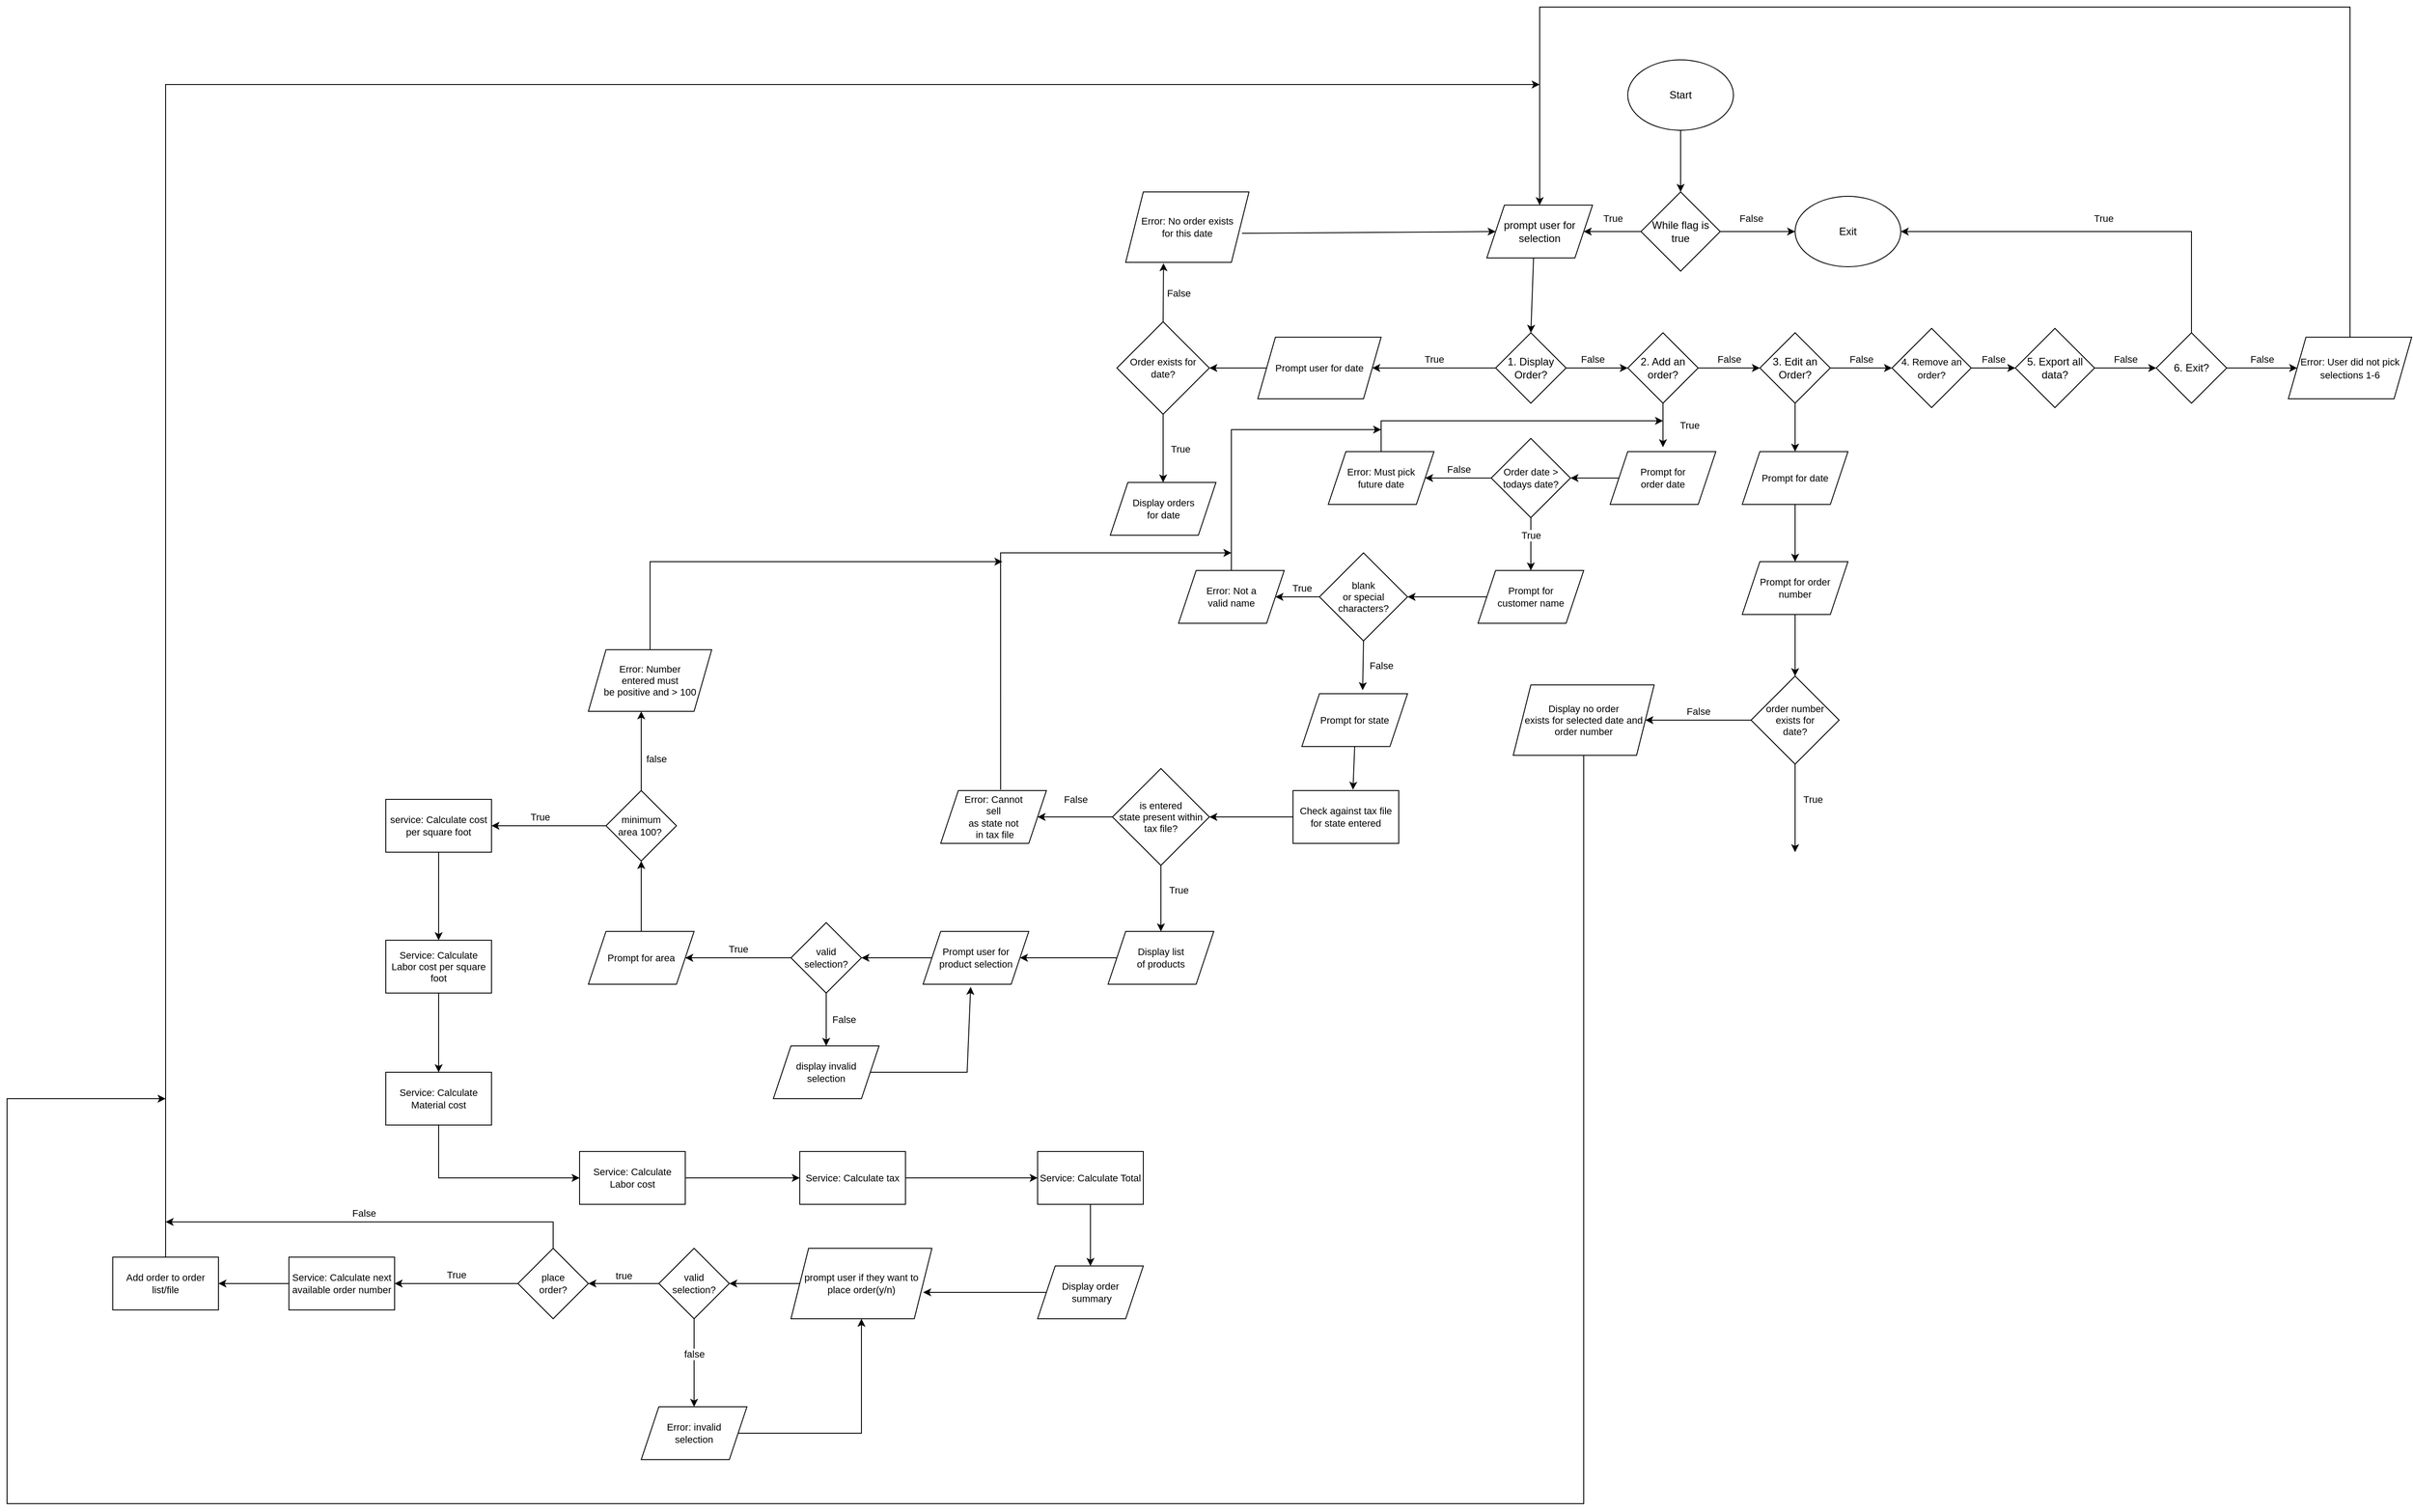 <mxfile version="15.8.2" type="github">
  <diagram name="Page-1" id="edf60f1a-56cd-e834-aa8a-f176f3a09ee4">
    <mxGraphModel dx="4262" dy="1135" grid="1" gridSize="10" guides="1" tooltips="1" connect="1" arrows="1" fold="1" page="1" pageScale="1" pageWidth="1100" pageHeight="850" background="none" math="0" shadow="0">
      <root>
        <mxCell id="0" />
        <mxCell id="1" parent="0" />
        <mxCell id="WLESVQoLexFltELfVNAb-1" value="Start" style="ellipse;whiteSpace=wrap;html=1;" vertex="1" parent="1">
          <mxGeometry x="200" y="200" width="120" height="80" as="geometry" />
        </mxCell>
        <mxCell id="WLESVQoLexFltELfVNAb-2" value="" style="endArrow=classic;html=1;rounded=0;exitX=0.5;exitY=1;exitDx=0;exitDy=0;" edge="1" parent="1" source="WLESVQoLexFltELfVNAb-1" target="WLESVQoLexFltELfVNAb-3">
          <mxGeometry width="50" height="50" relative="1" as="geometry">
            <mxPoint x="310" y="440" as="sourcePoint" />
            <mxPoint x="260" y="370" as="targetPoint" />
          </mxGeometry>
        </mxCell>
        <mxCell id="WLESVQoLexFltELfVNAb-3" value="While flag is true" style="rhombus;whiteSpace=wrap;html=1;" vertex="1" parent="1">
          <mxGeometry x="215" y="350" width="90" height="90" as="geometry" />
        </mxCell>
        <mxCell id="WLESVQoLexFltELfVNAb-4" value="prompt user for selection" style="shape=parallelogram;perimeter=parallelogramPerimeter;whiteSpace=wrap;html=1;fixedSize=1;" vertex="1" parent="1">
          <mxGeometry x="40" y="365" width="120" height="60" as="geometry" />
        </mxCell>
        <mxCell id="WLESVQoLexFltELfVNAb-6" value="Exit" style="ellipse;whiteSpace=wrap;html=1;" vertex="1" parent="1">
          <mxGeometry x="390" y="355" width="120" height="80" as="geometry" />
        </mxCell>
        <mxCell id="WLESVQoLexFltELfVNAb-8" value="" style="endArrow=classic;html=1;rounded=0;exitX=0;exitY=0.5;exitDx=0;exitDy=0;entryX=1;entryY=0.5;entryDx=0;entryDy=0;" edge="1" parent="1" source="WLESVQoLexFltELfVNAb-3" target="WLESVQoLexFltELfVNAb-4">
          <mxGeometry relative="1" as="geometry">
            <mxPoint x="130" y="500" as="sourcePoint" />
            <mxPoint x="160" y="460" as="targetPoint" />
          </mxGeometry>
        </mxCell>
        <mxCell id="WLESVQoLexFltELfVNAb-9" value="True" style="edgeLabel;resizable=0;html=1;align=center;verticalAlign=middle;" connectable="0" vertex="1" parent="WLESVQoLexFltELfVNAb-8">
          <mxGeometry relative="1" as="geometry">
            <mxPoint y="-15" as="offset" />
          </mxGeometry>
        </mxCell>
        <mxCell id="WLESVQoLexFltELfVNAb-11" value="" style="endArrow=classic;html=1;rounded=0;entryX=0;entryY=0.5;entryDx=0;entryDy=0;exitX=1;exitY=0.5;exitDx=0;exitDy=0;" edge="1" parent="1" source="WLESVQoLexFltELfVNAb-3" target="WLESVQoLexFltELfVNAb-6">
          <mxGeometry relative="1" as="geometry">
            <mxPoint x="290" y="400" as="sourcePoint" />
            <mxPoint x="390" y="400" as="targetPoint" />
            <Array as="points">
              <mxPoint x="360" y="395" />
            </Array>
          </mxGeometry>
        </mxCell>
        <mxCell id="WLESVQoLexFltELfVNAb-12" value="False" style="edgeLabel;resizable=0;html=1;align=center;verticalAlign=middle;" connectable="0" vertex="1" parent="WLESVQoLexFltELfVNAb-11">
          <mxGeometry relative="1" as="geometry">
            <mxPoint x="-8" y="-15" as="offset" />
          </mxGeometry>
        </mxCell>
        <mxCell id="WLESVQoLexFltELfVNAb-14" value="" style="endArrow=classic;html=1;rounded=0;exitX=0.442;exitY=1;exitDx=0;exitDy=0;exitPerimeter=0;entryX=0.5;entryY=0;entryDx=0;entryDy=0;" edge="1" parent="1" source="WLESVQoLexFltELfVNAb-4" target="WLESVQoLexFltELfVNAb-15">
          <mxGeometry width="50" height="50" relative="1" as="geometry">
            <mxPoint x="60" y="520" as="sourcePoint" />
            <mxPoint x="93" y="500" as="targetPoint" />
          </mxGeometry>
        </mxCell>
        <mxCell id="WLESVQoLexFltELfVNAb-15" value="1. Display Order?" style="rhombus;whiteSpace=wrap;html=1;" vertex="1" parent="1">
          <mxGeometry x="50" y="510" width="80" height="80" as="geometry" />
        </mxCell>
        <mxCell id="WLESVQoLexFltELfVNAb-16" value="2. Add an order?" style="rhombus;whiteSpace=wrap;html=1;" vertex="1" parent="1">
          <mxGeometry x="200" y="510" width="80" height="80" as="geometry" />
        </mxCell>
        <mxCell id="WLESVQoLexFltELfVNAb-17" value="3. Edit an Order?" style="rhombus;whiteSpace=wrap;html=1;" vertex="1" parent="1">
          <mxGeometry x="350" y="510" width="80" height="80" as="geometry" />
        </mxCell>
        <mxCell id="WLESVQoLexFltELfVNAb-18" value="&lt;font style=&quot;font-size: 11px&quot;&gt;4. Remove an order?&lt;/font&gt;" style="rhombus;whiteSpace=wrap;html=1;" vertex="1" parent="1">
          <mxGeometry x="500" y="505" width="90" height="90" as="geometry" />
        </mxCell>
        <mxCell id="WLESVQoLexFltELfVNAb-19" value="5. Export all data?" style="rhombus;whiteSpace=wrap;html=1;" vertex="1" parent="1">
          <mxGeometry x="640" y="505" width="90" height="90" as="geometry" />
        </mxCell>
        <mxCell id="WLESVQoLexFltELfVNAb-22" value="" style="endArrow=classic;html=1;rounded=0;exitX=1;exitY=0.5;exitDx=0;exitDy=0;entryX=0;entryY=0.5;entryDx=0;entryDy=0;" edge="1" parent="1" source="WLESVQoLexFltELfVNAb-15" target="WLESVQoLexFltELfVNAb-16">
          <mxGeometry relative="1" as="geometry">
            <mxPoint x="120" y="590" as="sourcePoint" />
            <mxPoint x="220" y="590" as="targetPoint" />
          </mxGeometry>
        </mxCell>
        <mxCell id="WLESVQoLexFltELfVNAb-23" value="False" style="edgeLabel;resizable=0;html=1;align=center;verticalAlign=middle;" connectable="0" vertex="1" parent="WLESVQoLexFltELfVNAb-22">
          <mxGeometry relative="1" as="geometry">
            <mxPoint x="-5" y="-10" as="offset" />
          </mxGeometry>
        </mxCell>
        <mxCell id="WLESVQoLexFltELfVNAb-24" value="" style="endArrow=classic;html=1;rounded=0;exitX=1;exitY=0.5;exitDx=0;exitDy=0;entryX=0;entryY=0.5;entryDx=0;entryDy=0;" edge="1" parent="1" source="WLESVQoLexFltELfVNAb-16" target="WLESVQoLexFltELfVNAb-17">
          <mxGeometry relative="1" as="geometry">
            <mxPoint x="280" y="610" as="sourcePoint" />
            <mxPoint x="380" y="610" as="targetPoint" />
            <Array as="points">
              <mxPoint x="320" y="550" />
            </Array>
          </mxGeometry>
        </mxCell>
        <mxCell id="WLESVQoLexFltELfVNAb-25" value="False" style="edgeLabel;resizable=0;html=1;align=center;verticalAlign=middle;" connectable="0" vertex="1" parent="WLESVQoLexFltELfVNAb-24">
          <mxGeometry relative="1" as="geometry">
            <mxPoint y="-10" as="offset" />
          </mxGeometry>
        </mxCell>
        <mxCell id="WLESVQoLexFltELfVNAb-28" value="" style="endArrow=classic;html=1;rounded=0;exitX=1;exitY=0.5;exitDx=0;exitDy=0;entryX=0;entryY=0.5;entryDx=0;entryDy=0;" edge="1" parent="1" source="WLESVQoLexFltELfVNAb-17" target="WLESVQoLexFltELfVNAb-18">
          <mxGeometry relative="1" as="geometry">
            <mxPoint x="440" y="580" as="sourcePoint" />
            <mxPoint x="540" y="580" as="targetPoint" />
          </mxGeometry>
        </mxCell>
        <mxCell id="WLESVQoLexFltELfVNAb-29" value="False" style="edgeLabel;resizable=0;html=1;align=center;verticalAlign=middle;" connectable="0" vertex="1" parent="WLESVQoLexFltELfVNAb-28">
          <mxGeometry relative="1" as="geometry">
            <mxPoint y="-10" as="offset" />
          </mxGeometry>
        </mxCell>
        <mxCell id="WLESVQoLexFltELfVNAb-30" value="" style="endArrow=classic;html=1;rounded=0;exitX=1;exitY=0.5;exitDx=0;exitDy=0;entryX=0;entryY=0.5;entryDx=0;entryDy=0;" edge="1" parent="1" source="WLESVQoLexFltELfVNAb-18" target="WLESVQoLexFltELfVNAb-19">
          <mxGeometry relative="1" as="geometry">
            <mxPoint x="590" y="549.5" as="sourcePoint" />
            <mxPoint x="660" y="549.5" as="targetPoint" />
          </mxGeometry>
        </mxCell>
        <mxCell id="WLESVQoLexFltELfVNAb-31" value="False" style="edgeLabel;resizable=0;html=1;align=center;verticalAlign=middle;" connectable="0" vertex="1" parent="WLESVQoLexFltELfVNAb-30">
          <mxGeometry relative="1" as="geometry">
            <mxPoint y="-10" as="offset" />
          </mxGeometry>
        </mxCell>
        <mxCell id="WLESVQoLexFltELfVNAb-32" value="6. Exit?" style="rhombus;whiteSpace=wrap;html=1;" vertex="1" parent="1">
          <mxGeometry x="800" y="510" width="80" height="80" as="geometry" />
        </mxCell>
        <mxCell id="WLESVQoLexFltELfVNAb-33" value="" style="endArrow=classic;html=1;rounded=0;exitX=1;exitY=0.5;exitDx=0;exitDy=0;entryX=0;entryY=0.5;entryDx=0;entryDy=0;" edge="1" parent="1" source="WLESVQoLexFltELfVNAb-19" target="WLESVQoLexFltELfVNAb-32">
          <mxGeometry relative="1" as="geometry">
            <mxPoint x="740" y="610" as="sourcePoint" />
            <mxPoint x="840" y="610" as="targetPoint" />
          </mxGeometry>
        </mxCell>
        <mxCell id="WLESVQoLexFltELfVNAb-34" value="False" style="edgeLabel;resizable=0;html=1;align=center;verticalAlign=middle;" connectable="0" vertex="1" parent="WLESVQoLexFltELfVNAb-33">
          <mxGeometry relative="1" as="geometry">
            <mxPoint y="-10" as="offset" />
          </mxGeometry>
        </mxCell>
        <mxCell id="WLESVQoLexFltELfVNAb-38" value="" style="endArrow=classic;html=1;rounded=0;exitX=1;exitY=0.5;exitDx=0;exitDy=0;entryX=0;entryY=0.5;entryDx=0;entryDy=0;" edge="1" parent="1" source="WLESVQoLexFltELfVNAb-32" target="WLESVQoLexFltELfVNAb-41">
          <mxGeometry relative="1" as="geometry">
            <mxPoint x="890" y="550" as="sourcePoint" />
            <mxPoint x="990" y="550" as="targetPoint" />
          </mxGeometry>
        </mxCell>
        <mxCell id="WLESVQoLexFltELfVNAb-39" value="False" style="edgeLabel;resizable=0;html=1;align=center;verticalAlign=middle;" connectable="0" vertex="1" parent="WLESVQoLexFltELfVNAb-38">
          <mxGeometry relative="1" as="geometry">
            <mxPoint y="-10" as="offset" />
          </mxGeometry>
        </mxCell>
        <mxCell id="WLESVQoLexFltELfVNAb-40" value="" style="endArrow=classic;html=1;rounded=0;exitX=0.5;exitY=0;exitDx=0;exitDy=0;entryX=1;entryY=0.5;entryDx=0;entryDy=0;" edge="1" parent="1" source="WLESVQoLexFltELfVNAb-32" target="WLESVQoLexFltELfVNAb-6">
          <mxGeometry width="50" height="50" relative="1" as="geometry">
            <mxPoint x="840" y="475" as="sourcePoint" />
            <mxPoint x="840" y="390" as="targetPoint" />
            <Array as="points">
              <mxPoint x="840" y="395" />
            </Array>
          </mxGeometry>
        </mxCell>
        <mxCell id="WLESVQoLexFltELfVNAb-48" value="True" style="edgeLabel;html=1;align=center;verticalAlign=middle;resizable=0;points=[];fontSize=11;" vertex="1" connectable="0" parent="WLESVQoLexFltELfVNAb-40">
          <mxGeometry x="-0.24" y="3" relative="1" as="geometry">
            <mxPoint x="-46" y="-18" as="offset" />
          </mxGeometry>
        </mxCell>
        <mxCell id="WLESVQoLexFltELfVNAb-41" value="&lt;font style=&quot;font-size: 11px&quot;&gt;Error: User did not pick selections 1-6&lt;/font&gt;" style="shape=parallelogram;perimeter=parallelogramPerimeter;whiteSpace=wrap;html=1;fixedSize=1;" vertex="1" parent="1">
          <mxGeometry x="950" y="515" width="140" height="70" as="geometry" />
        </mxCell>
        <mxCell id="WLESVQoLexFltELfVNAb-44" value="" style="endArrow=classic;html=1;rounded=0;fontSize=11;exitX=0.5;exitY=0;exitDx=0;exitDy=0;entryX=0.5;entryY=0;entryDx=0;entryDy=0;" edge="1" parent="1" source="WLESVQoLexFltELfVNAb-41" target="WLESVQoLexFltELfVNAb-4">
          <mxGeometry width="50" height="50" relative="1" as="geometry">
            <mxPoint x="1010" y="460" as="sourcePoint" />
            <mxPoint x="80" y="150" as="targetPoint" />
            <Array as="points">
              <mxPoint x="1020" y="140" />
              <mxPoint x="100" y="140" />
            </Array>
          </mxGeometry>
        </mxCell>
        <mxCell id="WLESVQoLexFltELfVNAb-46" value="" style="endArrow=classic;html=1;rounded=0;fontSize=11;exitX=0;exitY=0.5;exitDx=0;exitDy=0;entryX=1;entryY=0.5;entryDx=0;entryDy=0;" edge="1" parent="1" source="WLESVQoLexFltELfVNAb-15" target="WLESVQoLexFltELfVNAb-49">
          <mxGeometry relative="1" as="geometry">
            <mxPoint x="-130" y="549.5" as="sourcePoint" />
            <mxPoint x="-70" y="550" as="targetPoint" />
          </mxGeometry>
        </mxCell>
        <mxCell id="WLESVQoLexFltELfVNAb-47" value="True" style="edgeLabel;resizable=0;html=1;align=center;verticalAlign=middle;fontSize=11;" connectable="0" vertex="1" parent="WLESVQoLexFltELfVNAb-46">
          <mxGeometry relative="1" as="geometry">
            <mxPoint y="-10" as="offset" />
          </mxGeometry>
        </mxCell>
        <mxCell id="WLESVQoLexFltELfVNAb-49" value="Prompt user for date" style="shape=parallelogram;perimeter=parallelogramPerimeter;whiteSpace=wrap;html=1;fixedSize=1;fontSize=11;" vertex="1" parent="1">
          <mxGeometry x="-220" y="515" width="140" height="70" as="geometry" />
        </mxCell>
        <mxCell id="WLESVQoLexFltELfVNAb-50" value="Order exists for date?" style="rhombus;whiteSpace=wrap;html=1;fontSize=11;" vertex="1" parent="1">
          <mxGeometry x="-380" y="497.5" width="105" height="105" as="geometry" />
        </mxCell>
        <mxCell id="WLESVQoLexFltELfVNAb-51" value="" style="endArrow=classic;html=1;rounded=0;fontSize=11;exitX=0;exitY=0.5;exitDx=0;exitDy=0;entryX=1;entryY=0.5;entryDx=0;entryDy=0;" edge="1" parent="1" source="WLESVQoLexFltELfVNAb-49" target="WLESVQoLexFltELfVNAb-50">
          <mxGeometry width="50" height="50" relative="1" as="geometry">
            <mxPoint x="-250" y="550" as="sourcePoint" />
            <mxPoint x="-200" y="490" as="targetPoint" />
          </mxGeometry>
        </mxCell>
        <mxCell id="WLESVQoLexFltELfVNAb-52" value="" style="endArrow=classic;html=1;rounded=0;fontSize=11;exitX=0.5;exitY=1;exitDx=0;exitDy=0;entryX=0.5;entryY=0;entryDx=0;entryDy=0;" edge="1" parent="1" source="WLESVQoLexFltELfVNAb-50" target="WLESVQoLexFltELfVNAb-61">
          <mxGeometry relative="1" as="geometry">
            <mxPoint x="-330" y="640" as="sourcePoint" />
            <mxPoint x="-330" y="680" as="targetPoint" />
          </mxGeometry>
        </mxCell>
        <mxCell id="WLESVQoLexFltELfVNAb-53" value="True" style="edgeLabel;resizable=0;html=1;align=center;verticalAlign=middle;fontSize=11;" connectable="0" vertex="1" parent="WLESVQoLexFltELfVNAb-52">
          <mxGeometry relative="1" as="geometry">
            <mxPoint x="19" as="offset" />
          </mxGeometry>
        </mxCell>
        <mxCell id="WLESVQoLexFltELfVNAb-56" value="Error: No order exists &lt;br&gt;for this date" style="shape=parallelogram;perimeter=parallelogramPerimeter;whiteSpace=wrap;html=1;fixedSize=1;fontSize=11;" vertex="1" parent="1">
          <mxGeometry x="-370" y="350" width="140" height="80" as="geometry" />
        </mxCell>
        <mxCell id="WLESVQoLexFltELfVNAb-58" value="" style="endArrow=classic;html=1;rounded=0;fontSize=11;exitX=0.5;exitY=0;exitDx=0;exitDy=0;entryX=0.307;entryY=1.013;entryDx=0;entryDy=0;entryPerimeter=0;" edge="1" parent="1" source="WLESVQoLexFltELfVNAb-50" target="WLESVQoLexFltELfVNAb-56">
          <mxGeometry relative="1" as="geometry">
            <mxPoint x="-290" y="460" as="sourcePoint" />
            <mxPoint x="-190" y="460" as="targetPoint" />
          </mxGeometry>
        </mxCell>
        <mxCell id="WLESVQoLexFltELfVNAb-59" value="False" style="edgeLabel;resizable=0;html=1;align=center;verticalAlign=middle;fontSize=11;" connectable="0" vertex="1" parent="WLESVQoLexFltELfVNAb-58">
          <mxGeometry relative="1" as="geometry">
            <mxPoint x="17" as="offset" />
          </mxGeometry>
        </mxCell>
        <mxCell id="WLESVQoLexFltELfVNAb-60" value="" style="endArrow=classic;html=1;rounded=0;fontSize=11;exitX=0.943;exitY=0.588;exitDx=0;exitDy=0;exitPerimeter=0;entryX=0;entryY=0.5;entryDx=0;entryDy=0;" edge="1" parent="1" source="WLESVQoLexFltELfVNAb-56" target="WLESVQoLexFltELfVNAb-4">
          <mxGeometry width="50" height="50" relative="1" as="geometry">
            <mxPoint x="-175" y="390" as="sourcePoint" />
            <mxPoint x="-125" y="340" as="targetPoint" />
          </mxGeometry>
        </mxCell>
        <mxCell id="WLESVQoLexFltELfVNAb-61" value="Display orders &lt;br&gt;for date" style="shape=parallelogram;perimeter=parallelogramPerimeter;whiteSpace=wrap;html=1;fixedSize=1;fontSize=11;" vertex="1" parent="1">
          <mxGeometry x="-387.5" y="680" width="120" height="60" as="geometry" />
        </mxCell>
        <mxCell id="WLESVQoLexFltELfVNAb-62" value="" style="endArrow=classic;html=1;rounded=0;fontSize=11;exitX=0.5;exitY=1;exitDx=0;exitDy=0;" edge="1" parent="1" source="WLESVQoLexFltELfVNAb-16">
          <mxGeometry relative="1" as="geometry">
            <mxPoint x="240" y="620" as="sourcePoint" />
            <mxPoint x="240" y="640" as="targetPoint" />
          </mxGeometry>
        </mxCell>
        <mxCell id="WLESVQoLexFltELfVNAb-63" value="True" style="edgeLabel;resizable=0;html=1;align=center;verticalAlign=middle;fontSize=11;" connectable="0" vertex="1" parent="WLESVQoLexFltELfVNAb-62">
          <mxGeometry relative="1" as="geometry">
            <mxPoint x="30" as="offset" />
          </mxGeometry>
        </mxCell>
        <mxCell id="WLESVQoLexFltELfVNAb-64" value="Prompt for &lt;br&gt;order date" style="shape=parallelogram;perimeter=parallelogramPerimeter;whiteSpace=wrap;html=1;fixedSize=1;fontSize=11;" vertex="1" parent="1">
          <mxGeometry x="180" y="645" width="120" height="60" as="geometry" />
        </mxCell>
        <mxCell id="WLESVQoLexFltELfVNAb-65" value="Order date &amp;gt; todays date?" style="rhombus;whiteSpace=wrap;html=1;fontSize=11;" vertex="1" parent="1">
          <mxGeometry x="45" y="630" width="90" height="90" as="geometry" />
        </mxCell>
        <mxCell id="WLESVQoLexFltELfVNAb-66" value="Prompt for &lt;br&gt;customer name" style="shape=parallelogram;perimeter=parallelogramPerimeter;whiteSpace=wrap;html=1;fixedSize=1;fontSize=11;" vertex="1" parent="1">
          <mxGeometry x="30" y="780" width="120" height="60" as="geometry" />
        </mxCell>
        <mxCell id="WLESVQoLexFltELfVNAb-67" value="" style="endArrow=classic;html=1;rounded=0;fontSize=11;entryX=1;entryY=0.5;entryDx=0;entryDy=0;exitX=0;exitY=0.5;exitDx=0;exitDy=0;" edge="1" parent="1" source="WLESVQoLexFltELfVNAb-64" target="WLESVQoLexFltELfVNAb-65">
          <mxGeometry width="50" height="50" relative="1" as="geometry">
            <mxPoint x="110" y="720" as="sourcePoint" />
            <mxPoint x="160" y="670" as="targetPoint" />
          </mxGeometry>
        </mxCell>
        <mxCell id="WLESVQoLexFltELfVNAb-68" value="" style="endArrow=classic;html=1;rounded=0;fontSize=11;exitX=0.5;exitY=1;exitDx=0;exitDy=0;entryX=0.5;entryY=0;entryDx=0;entryDy=0;" edge="1" parent="1" source="WLESVQoLexFltELfVNAb-65" target="WLESVQoLexFltELfVNAb-66">
          <mxGeometry relative="1" as="geometry">
            <mxPoint x="60" y="740" as="sourcePoint" />
            <mxPoint x="160" y="740" as="targetPoint" />
          </mxGeometry>
        </mxCell>
        <mxCell id="WLESVQoLexFltELfVNAb-69" value="True" style="edgeLabel;resizable=0;html=1;align=center;verticalAlign=middle;fontSize=11;" connectable="0" vertex="1" parent="WLESVQoLexFltELfVNAb-68">
          <mxGeometry relative="1" as="geometry">
            <mxPoint y="-10" as="offset" />
          </mxGeometry>
        </mxCell>
        <mxCell id="WLESVQoLexFltELfVNAb-70" value="" style="endArrow=classic;html=1;rounded=0;fontSize=11;exitX=0;exitY=0.5;exitDx=0;exitDy=0;entryX=1;entryY=0.5;entryDx=0;entryDy=0;" edge="1" parent="1" source="WLESVQoLexFltELfVNAb-65" target="WLESVQoLexFltELfVNAb-72">
          <mxGeometry relative="1" as="geometry">
            <mxPoint x="-70" y="720" as="sourcePoint" />
            <mxPoint x="30" y="720" as="targetPoint" />
          </mxGeometry>
        </mxCell>
        <mxCell id="WLESVQoLexFltELfVNAb-71" value="False" style="edgeLabel;resizable=0;html=1;align=center;verticalAlign=middle;fontSize=11;" connectable="0" vertex="1" parent="WLESVQoLexFltELfVNAb-70">
          <mxGeometry relative="1" as="geometry">
            <mxPoint y="-10" as="offset" />
          </mxGeometry>
        </mxCell>
        <mxCell id="WLESVQoLexFltELfVNAb-72" value="Error: Must pick &lt;br&gt;future date" style="shape=parallelogram;perimeter=parallelogramPerimeter;whiteSpace=wrap;html=1;fixedSize=1;fontSize=11;" vertex="1" parent="1">
          <mxGeometry x="-140" y="645" width="120" height="60" as="geometry" />
        </mxCell>
        <mxCell id="WLESVQoLexFltELfVNAb-73" value="" style="endArrow=classic;html=1;rounded=0;fontSize=11;exitX=0.5;exitY=0;exitDx=0;exitDy=0;" edge="1" parent="1" source="WLESVQoLexFltELfVNAb-72">
          <mxGeometry width="50" height="50" relative="1" as="geometry">
            <mxPoint x="-60" y="620" as="sourcePoint" />
            <mxPoint x="240" y="610" as="targetPoint" />
            <Array as="points">
              <mxPoint x="-80" y="610" />
            </Array>
          </mxGeometry>
        </mxCell>
        <mxCell id="WLESVQoLexFltELfVNAb-74" value="blank &lt;br&gt;or special characters?" style="rhombus;whiteSpace=wrap;html=1;fontSize=11;" vertex="1" parent="1">
          <mxGeometry x="-150" y="760" width="100" height="100" as="geometry" />
        </mxCell>
        <mxCell id="WLESVQoLexFltELfVNAb-75" value="" style="endArrow=classic;html=1;rounded=0;fontSize=11;entryX=1;entryY=0.5;entryDx=0;entryDy=0;exitX=0;exitY=0.5;exitDx=0;exitDy=0;" edge="1" parent="1" source="WLESVQoLexFltELfVNAb-66" target="WLESVQoLexFltELfVNAb-74">
          <mxGeometry width="50" height="50" relative="1" as="geometry">
            <mxPoint x="-60" y="880" as="sourcePoint" />
            <mxPoint x="-10" y="830" as="targetPoint" />
          </mxGeometry>
        </mxCell>
        <mxCell id="WLESVQoLexFltELfVNAb-76" value="" style="endArrow=classic;html=1;rounded=0;fontSize=11;exitX=0;exitY=0.5;exitDx=0;exitDy=0;entryX=1;entryY=0.5;entryDx=0;entryDy=0;" edge="1" parent="1" source="WLESVQoLexFltELfVNAb-74" target="WLESVQoLexFltELfVNAb-78">
          <mxGeometry relative="1" as="geometry">
            <mxPoint x="-290" y="839" as="sourcePoint" />
            <mxPoint x="-200" y="810" as="targetPoint" />
          </mxGeometry>
        </mxCell>
        <mxCell id="WLESVQoLexFltELfVNAb-77" value="True" style="edgeLabel;resizable=0;html=1;align=center;verticalAlign=middle;fontSize=11;" connectable="0" vertex="1" parent="WLESVQoLexFltELfVNAb-76">
          <mxGeometry relative="1" as="geometry">
            <mxPoint x="5" y="-10" as="offset" />
          </mxGeometry>
        </mxCell>
        <mxCell id="WLESVQoLexFltELfVNAb-78" value="Error: Not a &lt;br&gt;valid name" style="shape=parallelogram;perimeter=parallelogramPerimeter;whiteSpace=wrap;html=1;fixedSize=1;fontSize=11;" vertex="1" parent="1">
          <mxGeometry x="-310" y="780" width="120" height="60" as="geometry" />
        </mxCell>
        <mxCell id="WLESVQoLexFltELfVNAb-79" value="" style="endArrow=classic;html=1;rounded=0;fontSize=11;exitX=0.5;exitY=0;exitDx=0;exitDy=0;" edge="1" parent="1" source="WLESVQoLexFltELfVNAb-78">
          <mxGeometry width="50" height="50" relative="1" as="geometry">
            <mxPoint x="-250" y="755" as="sourcePoint" />
            <mxPoint x="-80" y="620" as="targetPoint" />
            <Array as="points">
              <mxPoint x="-250" y="620" />
            </Array>
          </mxGeometry>
        </mxCell>
        <mxCell id="WLESVQoLexFltELfVNAb-81" value="" style="endArrow=classic;html=1;rounded=0;fontSize=11;exitX=0.5;exitY=1;exitDx=0;exitDy=0;entryX=0.575;entryY=-0.067;entryDx=0;entryDy=0;entryPerimeter=0;" edge="1" parent="1" source="WLESVQoLexFltELfVNAb-74" target="WLESVQoLexFltELfVNAb-83">
          <mxGeometry relative="1" as="geometry">
            <mxPoint x="-120" y="895" as="sourcePoint" />
            <mxPoint x="-100" y="920" as="targetPoint" />
          </mxGeometry>
        </mxCell>
        <mxCell id="WLESVQoLexFltELfVNAb-82" value="False" style="edgeLabel;resizable=0;html=1;align=center;verticalAlign=middle;fontSize=11;" connectable="0" vertex="1" parent="WLESVQoLexFltELfVNAb-81">
          <mxGeometry relative="1" as="geometry">
            <mxPoint x="20" as="offset" />
          </mxGeometry>
        </mxCell>
        <mxCell id="WLESVQoLexFltELfVNAb-83" value="Prompt for state" style="shape=parallelogram;perimeter=parallelogramPerimeter;whiteSpace=wrap;html=1;fixedSize=1;fontSize=11;" vertex="1" parent="1">
          <mxGeometry x="-170" y="920" width="120" height="60" as="geometry" />
        </mxCell>
        <mxCell id="WLESVQoLexFltELfVNAb-84" value="is entered &lt;br&gt;state present within tax file?" style="rhombus;whiteSpace=wrap;html=1;fontSize=11;" vertex="1" parent="1">
          <mxGeometry x="-385" y="1005" width="110" height="110" as="geometry" />
        </mxCell>
        <mxCell id="WLESVQoLexFltELfVNAb-85" value="Check against tax file for state entered" style="rounded=0;whiteSpace=wrap;html=1;fontSize=11;" vertex="1" parent="1">
          <mxGeometry x="-180" y="1030" width="120" height="60" as="geometry" />
        </mxCell>
        <mxCell id="WLESVQoLexFltELfVNAb-86" value="" style="endArrow=classic;html=1;rounded=0;fontSize=11;exitX=0.5;exitY=1;exitDx=0;exitDy=0;entryX=0.567;entryY=-0.017;entryDx=0;entryDy=0;entryPerimeter=0;" edge="1" parent="1" source="WLESVQoLexFltELfVNAb-83" target="WLESVQoLexFltELfVNAb-85">
          <mxGeometry width="50" height="50" relative="1" as="geometry">
            <mxPoint x="-105" y="1020" as="sourcePoint" />
            <mxPoint x="-55" y="970" as="targetPoint" />
          </mxGeometry>
        </mxCell>
        <mxCell id="WLESVQoLexFltELfVNAb-87" value="" style="endArrow=classic;html=1;rounded=0;fontSize=11;entryX=1;entryY=0.5;entryDx=0;entryDy=0;exitX=0;exitY=0.5;exitDx=0;exitDy=0;" edge="1" parent="1" source="WLESVQoLexFltELfVNAb-85" target="WLESVQoLexFltELfVNAb-84">
          <mxGeometry width="50" height="50" relative="1" as="geometry">
            <mxPoint x="-290" y="1120" as="sourcePoint" />
            <mxPoint x="-240" y="1070" as="targetPoint" />
          </mxGeometry>
        </mxCell>
        <mxCell id="WLESVQoLexFltELfVNAb-88" value="" style="endArrow=classic;html=1;rounded=0;fontSize=11;exitX=0.5;exitY=1;exitDx=0;exitDy=0;entryX=0.5;entryY=0;entryDx=0;entryDy=0;" edge="1" parent="1" source="WLESVQoLexFltELfVNAb-84" target="WLESVQoLexFltELfVNAb-94">
          <mxGeometry relative="1" as="geometry">
            <mxPoint x="-350" y="1160" as="sourcePoint" />
            <mxPoint x="-330" y="1180" as="targetPoint" />
          </mxGeometry>
        </mxCell>
        <mxCell id="WLESVQoLexFltELfVNAb-89" value="True" style="edgeLabel;resizable=0;html=1;align=center;verticalAlign=middle;fontSize=11;" connectable="0" vertex="1" parent="WLESVQoLexFltELfVNAb-88">
          <mxGeometry relative="1" as="geometry">
            <mxPoint x="20" y="-10" as="offset" />
          </mxGeometry>
        </mxCell>
        <mxCell id="WLESVQoLexFltELfVNAb-90" value="" style="endArrow=classic;html=1;rounded=0;fontSize=11;exitX=0;exitY=0.5;exitDx=0;exitDy=0;" edge="1" parent="1" source="WLESVQoLexFltELfVNAb-84" target="WLESVQoLexFltELfVNAb-92">
          <mxGeometry relative="1" as="geometry">
            <mxPoint x="-540" y="1070" as="sourcePoint" />
            <mxPoint x="-470" y="1060" as="targetPoint" />
          </mxGeometry>
        </mxCell>
        <mxCell id="WLESVQoLexFltELfVNAb-91" value="False" style="edgeLabel;resizable=0;html=1;align=center;verticalAlign=middle;fontSize=11;" connectable="0" vertex="1" parent="WLESVQoLexFltELfVNAb-90">
          <mxGeometry relative="1" as="geometry">
            <mxPoint y="-20" as="offset" />
          </mxGeometry>
        </mxCell>
        <mxCell id="WLESVQoLexFltELfVNAb-92" value="Error: Cannot &lt;br&gt;sell &lt;br&gt;as state not&lt;br&gt;&amp;nbsp;in tax file" style="shape=parallelogram;perimeter=parallelogramPerimeter;whiteSpace=wrap;html=1;fixedSize=1;fontSize=11;" vertex="1" parent="1">
          <mxGeometry x="-580" y="1030" width="120" height="60" as="geometry" />
        </mxCell>
        <mxCell id="WLESVQoLexFltELfVNAb-93" value="" style="endArrow=classic;html=1;rounded=0;fontSize=11;exitX=0.567;exitY=-0.017;exitDx=0;exitDy=0;exitPerimeter=0;" edge="1" parent="1" source="WLESVQoLexFltELfVNAb-92">
          <mxGeometry width="50" height="50" relative="1" as="geometry">
            <mxPoint x="-480" y="980" as="sourcePoint" />
            <mxPoint x="-250" y="760" as="targetPoint" />
            <Array as="points">
              <mxPoint x="-512" y="760" />
            </Array>
          </mxGeometry>
        </mxCell>
        <mxCell id="WLESVQoLexFltELfVNAb-94" value="Display list &lt;br&gt;of products" style="shape=parallelogram;perimeter=parallelogramPerimeter;whiteSpace=wrap;html=1;fixedSize=1;fontSize=11;" vertex="1" parent="1">
          <mxGeometry x="-390" y="1190" width="120" height="60" as="geometry" />
        </mxCell>
        <mxCell id="WLESVQoLexFltELfVNAb-95" value="Prompt user for &lt;br&gt;product selection" style="shape=parallelogram;perimeter=parallelogramPerimeter;whiteSpace=wrap;html=1;fixedSize=1;fontSize=11;" vertex="1" parent="1">
          <mxGeometry x="-600" y="1190" width="120" height="60" as="geometry" />
        </mxCell>
        <mxCell id="WLESVQoLexFltELfVNAb-96" value="" style="endArrow=classic;html=1;rounded=0;fontSize=11;exitX=0;exitY=0.5;exitDx=0;exitDy=0;entryX=1;entryY=0.5;entryDx=0;entryDy=0;" edge="1" parent="1" source="WLESVQoLexFltELfVNAb-94" target="WLESVQoLexFltELfVNAb-95">
          <mxGeometry width="50" height="50" relative="1" as="geometry">
            <mxPoint x="-460" y="1210" as="sourcePoint" />
            <mxPoint x="-410" y="1160" as="targetPoint" />
          </mxGeometry>
        </mxCell>
        <mxCell id="WLESVQoLexFltELfVNAb-97" value="valid &lt;br&gt;selection?" style="rhombus;whiteSpace=wrap;html=1;fontSize=11;" vertex="1" parent="1">
          <mxGeometry x="-750" y="1180" width="80" height="80" as="geometry" />
        </mxCell>
        <mxCell id="WLESVQoLexFltELfVNAb-98" value="display invalid &lt;br&gt;selection" style="shape=parallelogram;perimeter=parallelogramPerimeter;whiteSpace=wrap;html=1;fixedSize=1;fontSize=11;" vertex="1" parent="1">
          <mxGeometry x="-770" y="1320" width="120" height="60" as="geometry" />
        </mxCell>
        <mxCell id="WLESVQoLexFltELfVNAb-101" value="" style="endArrow=classic;html=1;rounded=0;fontSize=11;exitX=0;exitY=0.5;exitDx=0;exitDy=0;entryX=1;entryY=0.5;entryDx=0;entryDy=0;" edge="1" parent="1" source="WLESVQoLexFltELfVNAb-97" target="WLESVQoLexFltELfVNAb-107">
          <mxGeometry relative="1" as="geometry">
            <mxPoint x="-910" y="1249" as="sourcePoint" />
            <mxPoint x="-860" y="1220" as="targetPoint" />
          </mxGeometry>
        </mxCell>
        <mxCell id="WLESVQoLexFltELfVNAb-102" value="True" style="edgeLabel;resizable=0;html=1;align=center;verticalAlign=middle;fontSize=11;" connectable="0" vertex="1" parent="WLESVQoLexFltELfVNAb-101">
          <mxGeometry relative="1" as="geometry">
            <mxPoint y="-10" as="offset" />
          </mxGeometry>
        </mxCell>
        <mxCell id="WLESVQoLexFltELfVNAb-103" value="" style="endArrow=classic;html=1;rounded=0;fontSize=11;exitX=0.5;exitY=1;exitDx=0;exitDy=0;entryX=0.5;entryY=0;entryDx=0;entryDy=0;" edge="1" parent="1" source="WLESVQoLexFltELfVNAb-97" target="WLESVQoLexFltELfVNAb-98">
          <mxGeometry relative="1" as="geometry">
            <mxPoint x="-710" y="1274" as="sourcePoint" />
            <mxPoint x="-610" y="1274" as="targetPoint" />
          </mxGeometry>
        </mxCell>
        <mxCell id="WLESVQoLexFltELfVNAb-104" value="False" style="edgeLabel;resizable=0;html=1;align=center;verticalAlign=middle;fontSize=11;" connectable="0" vertex="1" parent="WLESVQoLexFltELfVNAb-103">
          <mxGeometry relative="1" as="geometry">
            <mxPoint x="20" as="offset" />
          </mxGeometry>
        </mxCell>
        <mxCell id="WLESVQoLexFltELfVNAb-105" value="" style="endArrow=classic;html=1;rounded=0;fontSize=11;exitX=1;exitY=0.5;exitDx=0;exitDy=0;entryX=0.45;entryY=1.05;entryDx=0;entryDy=0;entryPerimeter=0;" edge="1" parent="1" source="WLESVQoLexFltELfVNAb-98" target="WLESVQoLexFltELfVNAb-95">
          <mxGeometry width="50" height="50" relative="1" as="geometry">
            <mxPoint x="-630" y="1350" as="sourcePoint" />
            <mxPoint x="-550" y="1350" as="targetPoint" />
            <Array as="points">
              <mxPoint x="-550" y="1350" />
            </Array>
          </mxGeometry>
        </mxCell>
        <mxCell id="WLESVQoLexFltELfVNAb-106" value="" style="endArrow=classic;html=1;rounded=0;fontSize=11;exitX=0;exitY=0.5;exitDx=0;exitDy=0;entryX=1;entryY=0.5;entryDx=0;entryDy=0;" edge="1" parent="1" source="WLESVQoLexFltELfVNAb-95" target="WLESVQoLexFltELfVNAb-97">
          <mxGeometry width="50" height="50" relative="1" as="geometry">
            <mxPoint x="-650" y="1200" as="sourcePoint" />
            <mxPoint x="-600" y="1150" as="targetPoint" />
          </mxGeometry>
        </mxCell>
        <mxCell id="WLESVQoLexFltELfVNAb-107" value="Prompt for area" style="shape=parallelogram;perimeter=parallelogramPerimeter;whiteSpace=wrap;html=1;fixedSize=1;fontSize=11;" vertex="1" parent="1">
          <mxGeometry x="-980" y="1190" width="120" height="60" as="geometry" />
        </mxCell>
        <mxCell id="WLESVQoLexFltELfVNAb-108" value="minimum &lt;br&gt;area 100?&amp;nbsp;" style="rhombus;whiteSpace=wrap;html=1;fontSize=11;" vertex="1" parent="1">
          <mxGeometry x="-960" y="1030" width="80" height="80" as="geometry" />
        </mxCell>
        <mxCell id="WLESVQoLexFltELfVNAb-109" value="" style="endArrow=classic;html=1;rounded=0;fontSize=11;exitX=0.5;exitY=0;exitDx=0;exitDy=0;entryX=0.5;entryY=1;entryDx=0;entryDy=0;" edge="1" parent="1" source="WLESVQoLexFltELfVNAb-107" target="WLESVQoLexFltELfVNAb-108">
          <mxGeometry width="50" height="50" relative="1" as="geometry">
            <mxPoint x="-920" y="1160" as="sourcePoint" />
            <mxPoint x="-920" y="1080" as="targetPoint" />
          </mxGeometry>
        </mxCell>
        <mxCell id="WLESVQoLexFltELfVNAb-110" value="" style="endArrow=classic;html=1;rounded=0;fontSize=11;exitX=0.5;exitY=0;exitDx=0;exitDy=0;" edge="1" parent="1" source="WLESVQoLexFltELfVNAb-108">
          <mxGeometry relative="1" as="geometry">
            <mxPoint x="-930" y="990" as="sourcePoint" />
            <mxPoint x="-920" y="940" as="targetPoint" />
          </mxGeometry>
        </mxCell>
        <mxCell id="WLESVQoLexFltELfVNAb-111" value="false" style="edgeLabel;resizable=0;html=1;align=center;verticalAlign=middle;fontSize=11;" connectable="0" vertex="1" parent="WLESVQoLexFltELfVNAb-110">
          <mxGeometry relative="1" as="geometry">
            <mxPoint x="17" y="9" as="offset" />
          </mxGeometry>
        </mxCell>
        <mxCell id="WLESVQoLexFltELfVNAb-112" value="" style="endArrow=classic;html=1;rounded=0;fontSize=11;exitX=0;exitY=0.5;exitDx=0;exitDy=0;entryX=1;entryY=0.5;entryDx=0;entryDy=0;" edge="1" parent="1" source="WLESVQoLexFltELfVNAb-108" target="WLESVQoLexFltELfVNAb-116">
          <mxGeometry relative="1" as="geometry">
            <mxPoint x="-1090" y="1080" as="sourcePoint" />
            <mxPoint x="-1050" y="1070" as="targetPoint" />
          </mxGeometry>
        </mxCell>
        <mxCell id="WLESVQoLexFltELfVNAb-113" value="True" style="edgeLabel;resizable=0;html=1;align=center;verticalAlign=middle;fontSize=11;" connectable="0" vertex="1" parent="WLESVQoLexFltELfVNAb-112">
          <mxGeometry relative="1" as="geometry">
            <mxPoint x="-10" y="-10" as="offset" />
          </mxGeometry>
        </mxCell>
        <mxCell id="WLESVQoLexFltELfVNAb-114" value="Error: Number &lt;br&gt;entered must &lt;br&gt;be positive and &amp;gt; 100" style="shape=parallelogram;perimeter=parallelogramPerimeter;whiteSpace=wrap;html=1;fixedSize=1;fontSize=11;" vertex="1" parent="1">
          <mxGeometry x="-980" y="870" width="140" height="70" as="geometry" />
        </mxCell>
        <mxCell id="WLESVQoLexFltELfVNAb-115" value="" style="endArrow=classic;html=1;rounded=0;fontSize=11;exitX=0.5;exitY=0;exitDx=0;exitDy=0;" edge="1" parent="1" source="WLESVQoLexFltELfVNAb-114">
          <mxGeometry width="50" height="50" relative="1" as="geometry">
            <mxPoint x="-920" y="840" as="sourcePoint" />
            <mxPoint x="-510" y="770" as="targetPoint" />
            <Array as="points">
              <mxPoint x="-910" y="770" />
            </Array>
          </mxGeometry>
        </mxCell>
        <mxCell id="WLESVQoLexFltELfVNAb-116" value="service: Calculate cost per square foot" style="rounded=0;whiteSpace=wrap;html=1;fontSize=11;" vertex="1" parent="1">
          <mxGeometry x="-1210" y="1040" width="120" height="60" as="geometry" />
        </mxCell>
        <mxCell id="WLESVQoLexFltELfVNAb-117" value="Service: Calculate Labor cost per square foot" style="rounded=0;whiteSpace=wrap;html=1;fontSize=11;" vertex="1" parent="1">
          <mxGeometry x="-1210" y="1200" width="120" height="60" as="geometry" />
        </mxCell>
        <mxCell id="WLESVQoLexFltELfVNAb-125" style="edgeStyle=orthogonalEdgeStyle;rounded=0;orthogonalLoop=1;jettySize=auto;html=1;exitX=0.5;exitY=1;exitDx=0;exitDy=0;entryX=0;entryY=0.5;entryDx=0;entryDy=0;fontSize=11;" edge="1" parent="1" source="WLESVQoLexFltELfVNAb-118" target="WLESVQoLexFltELfVNAb-119">
          <mxGeometry relative="1" as="geometry" />
        </mxCell>
        <mxCell id="WLESVQoLexFltELfVNAb-118" value="Service: Calculate Material cost" style="rounded=0;whiteSpace=wrap;html=1;fontSize=11;" vertex="1" parent="1">
          <mxGeometry x="-1210" y="1350" width="120" height="60" as="geometry" />
        </mxCell>
        <mxCell id="WLESVQoLexFltELfVNAb-126" style="edgeStyle=orthogonalEdgeStyle;rounded=0;orthogonalLoop=1;jettySize=auto;html=1;exitX=1;exitY=0.5;exitDx=0;exitDy=0;fontSize=11;entryX=0;entryY=0.5;entryDx=0;entryDy=0;" edge="1" parent="1" source="WLESVQoLexFltELfVNAb-119" target="WLESVQoLexFltELfVNAb-120">
          <mxGeometry relative="1" as="geometry">
            <mxPoint x="-810" y="1470" as="targetPoint" />
          </mxGeometry>
        </mxCell>
        <mxCell id="WLESVQoLexFltELfVNAb-119" value="Service: Calculate Labor cost" style="rounded=0;whiteSpace=wrap;html=1;fontSize=11;" vertex="1" parent="1">
          <mxGeometry x="-990" y="1440" width="120" height="60" as="geometry" />
        </mxCell>
        <mxCell id="WLESVQoLexFltELfVNAb-127" style="edgeStyle=orthogonalEdgeStyle;rounded=0;orthogonalLoop=1;jettySize=auto;html=1;exitX=1;exitY=0.5;exitDx=0;exitDy=0;fontSize=11;entryX=0;entryY=0.5;entryDx=0;entryDy=0;" edge="1" parent="1" source="WLESVQoLexFltELfVNAb-120" target="WLESVQoLexFltELfVNAb-121">
          <mxGeometry relative="1" as="geometry">
            <mxPoint x="-520" y="1470" as="targetPoint" />
          </mxGeometry>
        </mxCell>
        <mxCell id="WLESVQoLexFltELfVNAb-120" value="Service: Calculate tax" style="rounded=0;whiteSpace=wrap;html=1;fontSize=11;" vertex="1" parent="1">
          <mxGeometry x="-740" y="1440" width="120" height="60" as="geometry" />
        </mxCell>
        <mxCell id="WLESVQoLexFltELfVNAb-121" value="Service: Calculate Total" style="rounded=0;whiteSpace=wrap;html=1;fontSize=11;" vertex="1" parent="1">
          <mxGeometry x="-470" y="1440" width="120" height="60" as="geometry" />
        </mxCell>
        <mxCell id="WLESVQoLexFltELfVNAb-122" value="" style="endArrow=classic;html=1;rounded=0;fontSize=11;exitX=0.5;exitY=1;exitDx=0;exitDy=0;entryX=0.5;entryY=0;entryDx=0;entryDy=0;" edge="1" parent="1" source="WLESVQoLexFltELfVNAb-116" target="WLESVQoLexFltELfVNAb-117">
          <mxGeometry width="50" height="50" relative="1" as="geometry">
            <mxPoint x="-1160" y="1160" as="sourcePoint" />
            <mxPoint x="-1110" y="1110" as="targetPoint" />
          </mxGeometry>
        </mxCell>
        <mxCell id="WLESVQoLexFltELfVNAb-123" value="" style="endArrow=classic;html=1;rounded=0;fontSize=11;exitX=0.5;exitY=1;exitDx=0;exitDy=0;entryX=0.5;entryY=0;entryDx=0;entryDy=0;" edge="1" parent="1" source="WLESVQoLexFltELfVNAb-117" target="WLESVQoLexFltELfVNAb-118">
          <mxGeometry width="50" height="50" relative="1" as="geometry">
            <mxPoint x="-1140" y="1290" as="sourcePoint" />
            <mxPoint x="-1090" y="1240" as="targetPoint" />
          </mxGeometry>
        </mxCell>
        <mxCell id="WLESVQoLexFltELfVNAb-148" style="edgeStyle=orthogonalEdgeStyle;rounded=0;orthogonalLoop=1;jettySize=auto;html=1;exitX=0;exitY=0.5;exitDx=0;exitDy=0;fontSize=11;" edge="1" parent="1" source="WLESVQoLexFltELfVNAb-128" target="WLESVQoLexFltELfVNAb-147">
          <mxGeometry relative="1" as="geometry" />
        </mxCell>
        <mxCell id="WLESVQoLexFltELfVNAb-128" value="Service: Calculate next available order number" style="rounded=0;whiteSpace=wrap;html=1;fontSize=11;" vertex="1" parent="1">
          <mxGeometry x="-1320" y="1560" width="120" height="60" as="geometry" />
        </mxCell>
        <mxCell id="WLESVQoLexFltELfVNAb-133" style="edgeStyle=orthogonalEdgeStyle;rounded=0;orthogonalLoop=1;jettySize=auto;html=1;exitX=0;exitY=0.5;exitDx=0;exitDy=0;entryX=0.938;entryY=0.625;entryDx=0;entryDy=0;entryPerimeter=0;fontSize=11;" edge="1" parent="1" source="WLESVQoLexFltELfVNAb-130" target="WLESVQoLexFltELfVNAb-132">
          <mxGeometry relative="1" as="geometry" />
        </mxCell>
        <mxCell id="WLESVQoLexFltELfVNAb-130" value="Display order&lt;br&gt;&amp;nbsp;summary" style="shape=parallelogram;perimeter=parallelogramPerimeter;whiteSpace=wrap;html=1;fixedSize=1;fontSize=11;" vertex="1" parent="1">
          <mxGeometry x="-470" y="1570" width="120" height="60" as="geometry" />
        </mxCell>
        <mxCell id="WLESVQoLexFltELfVNAb-131" value="" style="endArrow=classic;html=1;rounded=0;fontSize=11;exitX=0.5;exitY=1;exitDx=0;exitDy=0;entryX=0.5;entryY=0;entryDx=0;entryDy=0;" edge="1" parent="1" source="WLESVQoLexFltELfVNAb-121" target="WLESVQoLexFltELfVNAb-130">
          <mxGeometry width="50" height="50" relative="1" as="geometry">
            <mxPoint x="-400" y="1550" as="sourcePoint" />
            <mxPoint x="-350" y="1500" as="targetPoint" />
          </mxGeometry>
        </mxCell>
        <mxCell id="WLESVQoLexFltELfVNAb-135" style="edgeStyle=orthogonalEdgeStyle;rounded=0;orthogonalLoop=1;jettySize=auto;html=1;exitX=0;exitY=0.5;exitDx=0;exitDy=0;entryX=1;entryY=0.5;entryDx=0;entryDy=0;fontSize=11;" edge="1" parent="1" source="WLESVQoLexFltELfVNAb-132" target="WLESVQoLexFltELfVNAb-134">
          <mxGeometry relative="1" as="geometry" />
        </mxCell>
        <mxCell id="WLESVQoLexFltELfVNAb-132" value="prompt user if they want to place order(y/n)" style="shape=parallelogram;perimeter=parallelogramPerimeter;whiteSpace=wrap;html=1;fixedSize=1;fontSize=11;" vertex="1" parent="1">
          <mxGeometry x="-750" y="1550" width="160" height="80" as="geometry" />
        </mxCell>
        <mxCell id="WLESVQoLexFltELfVNAb-134" value="valid &lt;br&gt;selection?" style="rhombus;whiteSpace=wrap;html=1;fontSize=11;" vertex="1" parent="1">
          <mxGeometry x="-900" y="1550" width="80" height="80" as="geometry" />
        </mxCell>
        <mxCell id="WLESVQoLexFltELfVNAb-136" value="" style="endArrow=classic;html=1;rounded=0;fontSize=11;exitX=0;exitY=0.5;exitDx=0;exitDy=0;entryX=1;entryY=0.5;entryDx=0;entryDy=0;" edge="1" parent="1" source="WLESVQoLexFltELfVNAb-134" target="WLESVQoLexFltELfVNAb-142">
          <mxGeometry relative="1" as="geometry">
            <mxPoint x="-1070" y="1599.5" as="sourcePoint" />
            <mxPoint x="-980" y="1590" as="targetPoint" />
          </mxGeometry>
        </mxCell>
        <mxCell id="WLESVQoLexFltELfVNAb-137" value="true" style="edgeLabel;resizable=0;html=1;align=center;verticalAlign=middle;fontSize=11;" connectable="0" vertex="1" parent="WLESVQoLexFltELfVNAb-136">
          <mxGeometry relative="1" as="geometry">
            <mxPoint y="-9" as="offset" />
          </mxGeometry>
        </mxCell>
        <mxCell id="WLESVQoLexFltELfVNAb-138" value="" style="endArrow=classic;html=1;rounded=0;fontSize=11;exitX=0.5;exitY=1;exitDx=0;exitDy=0;entryX=0.5;entryY=0;entryDx=0;entryDy=0;" edge="1" parent="1" source="WLESVQoLexFltELfVNAb-134" target="WLESVQoLexFltELfVNAb-140">
          <mxGeometry relative="1" as="geometry">
            <mxPoint x="-880" y="1700" as="sourcePoint" />
            <mxPoint x="-860" y="1700" as="targetPoint" />
          </mxGeometry>
        </mxCell>
        <mxCell id="WLESVQoLexFltELfVNAb-139" value="false" style="edgeLabel;resizable=0;html=1;align=center;verticalAlign=middle;fontSize=11;" connectable="0" vertex="1" parent="WLESVQoLexFltELfVNAb-138">
          <mxGeometry relative="1" as="geometry">
            <mxPoint y="-10" as="offset" />
          </mxGeometry>
        </mxCell>
        <mxCell id="WLESVQoLexFltELfVNAb-141" style="edgeStyle=orthogonalEdgeStyle;rounded=0;orthogonalLoop=1;jettySize=auto;html=1;exitX=1;exitY=0.5;exitDx=0;exitDy=0;entryX=0.5;entryY=1;entryDx=0;entryDy=0;fontSize=11;" edge="1" parent="1" source="WLESVQoLexFltELfVNAb-140" target="WLESVQoLexFltELfVNAb-132">
          <mxGeometry relative="1" as="geometry" />
        </mxCell>
        <mxCell id="WLESVQoLexFltELfVNAb-140" value="Error: invalid &lt;br&gt;selection" style="shape=parallelogram;perimeter=parallelogramPerimeter;whiteSpace=wrap;html=1;fixedSize=1;fontSize=11;" vertex="1" parent="1">
          <mxGeometry x="-920" y="1730" width="120" height="60" as="geometry" />
        </mxCell>
        <mxCell id="WLESVQoLexFltELfVNAb-142" value="place &lt;br&gt;order?" style="rhombus;whiteSpace=wrap;html=1;fontSize=11;" vertex="1" parent="1">
          <mxGeometry x="-1060" y="1550" width="80" height="80" as="geometry" />
        </mxCell>
        <mxCell id="WLESVQoLexFltELfVNAb-143" value="" style="endArrow=classic;html=1;rounded=0;fontSize=11;exitX=0;exitY=0.5;exitDx=0;exitDy=0;entryX=1;entryY=0.5;entryDx=0;entryDy=0;" edge="1" parent="1" source="WLESVQoLexFltELfVNAb-142" target="WLESVQoLexFltELfVNAb-128">
          <mxGeometry relative="1" as="geometry">
            <mxPoint x="-1210" y="1570" as="sourcePoint" />
            <mxPoint x="-1170" y="1590" as="targetPoint" />
          </mxGeometry>
        </mxCell>
        <mxCell id="WLESVQoLexFltELfVNAb-144" value="True" style="edgeLabel;resizable=0;html=1;align=center;verticalAlign=middle;fontSize=11;" connectable="0" vertex="1" parent="WLESVQoLexFltELfVNAb-143">
          <mxGeometry relative="1" as="geometry">
            <mxPoint y="-10" as="offset" />
          </mxGeometry>
        </mxCell>
        <mxCell id="WLESVQoLexFltELfVNAb-145" value="" style="endArrow=classic;html=1;rounded=0;fontSize=11;exitX=0.5;exitY=0;exitDx=0;exitDy=0;" edge="1" parent="1" source="WLESVQoLexFltELfVNAb-142">
          <mxGeometry relative="1" as="geometry">
            <mxPoint x="-1260" y="1510" as="sourcePoint" />
            <mxPoint x="-1460" y="1520" as="targetPoint" />
            <Array as="points">
              <mxPoint x="-1020" y="1520" />
            </Array>
          </mxGeometry>
        </mxCell>
        <mxCell id="WLESVQoLexFltELfVNAb-146" value="False" style="edgeLabel;resizable=0;html=1;align=center;verticalAlign=middle;fontSize=11;" connectable="0" vertex="1" parent="WLESVQoLexFltELfVNAb-145">
          <mxGeometry relative="1" as="geometry">
            <mxPoint x="-10" y="-10" as="offset" />
          </mxGeometry>
        </mxCell>
        <mxCell id="WLESVQoLexFltELfVNAb-149" style="edgeStyle=orthogonalEdgeStyle;rounded=0;orthogonalLoop=1;jettySize=auto;html=1;exitX=0.5;exitY=0;exitDx=0;exitDy=0;fontSize=11;" edge="1" parent="1" source="WLESVQoLexFltELfVNAb-147">
          <mxGeometry relative="1" as="geometry">
            <mxPoint x="100" y="228" as="targetPoint" />
            <Array as="points">
              <mxPoint x="-1460" y="228" />
            </Array>
          </mxGeometry>
        </mxCell>
        <mxCell id="WLESVQoLexFltELfVNAb-147" value="Add order to order list/file" style="rounded=0;whiteSpace=wrap;html=1;fontSize=11;" vertex="1" parent="1">
          <mxGeometry x="-1520" y="1560" width="120" height="60" as="geometry" />
        </mxCell>
        <mxCell id="WLESVQoLexFltELfVNAb-150" value="" style="endArrow=classic;html=1;rounded=0;fontSize=11;exitX=0.5;exitY=1;exitDx=0;exitDy=0;entryX=0.5;entryY=0;entryDx=0;entryDy=0;" edge="1" parent="1" source="WLESVQoLexFltELfVNAb-17" target="WLESVQoLexFltELfVNAb-151">
          <mxGeometry width="50" height="50" relative="1" as="geometry">
            <mxPoint x="460" y="1040" as="sourcePoint" />
            <mxPoint x="390" y="700" as="targetPoint" />
          </mxGeometry>
        </mxCell>
        <mxCell id="WLESVQoLexFltELfVNAb-151" value="Prompt for date" style="shape=parallelogram;perimeter=parallelogramPerimeter;whiteSpace=wrap;html=1;fixedSize=1;fontSize=11;" vertex="1" parent="1">
          <mxGeometry x="330" y="645" width="120" height="60" as="geometry" />
        </mxCell>
        <mxCell id="WLESVQoLexFltELfVNAb-155" style="edgeStyle=orthogonalEdgeStyle;rounded=0;orthogonalLoop=1;jettySize=auto;html=1;exitX=0.5;exitY=1;exitDx=0;exitDy=0;entryX=0.5;entryY=0;entryDx=0;entryDy=0;fontSize=11;" edge="1" parent="1" source="WLESVQoLexFltELfVNAb-152" target="WLESVQoLexFltELfVNAb-154">
          <mxGeometry relative="1" as="geometry" />
        </mxCell>
        <mxCell id="WLESVQoLexFltELfVNAb-152" value="Prompt for order number" style="shape=parallelogram;perimeter=parallelogramPerimeter;whiteSpace=wrap;html=1;fixedSize=1;fontSize=11;" vertex="1" parent="1">
          <mxGeometry x="330" y="770" width="120" height="60" as="geometry" />
        </mxCell>
        <mxCell id="WLESVQoLexFltELfVNAb-153" value="" style="endArrow=classic;html=1;rounded=0;fontSize=11;exitX=0.5;exitY=1;exitDx=0;exitDy=0;entryX=0.5;entryY=0;entryDx=0;entryDy=0;entryPerimeter=0;" edge="1" parent="1" source="WLESVQoLexFltELfVNAb-151" target="WLESVQoLexFltELfVNAb-152">
          <mxGeometry width="50" height="50" relative="1" as="geometry">
            <mxPoint x="390" y="790" as="sourcePoint" />
            <mxPoint x="390" y="780" as="targetPoint" />
          </mxGeometry>
        </mxCell>
        <mxCell id="WLESVQoLexFltELfVNAb-154" value="order number&lt;br&gt;exists for &lt;br&gt;date?" style="rhombus;whiteSpace=wrap;html=1;fontSize=11;" vertex="1" parent="1">
          <mxGeometry x="340" y="900" width="100" height="100" as="geometry" />
        </mxCell>
        <mxCell id="WLESVQoLexFltELfVNAb-156" value="" style="endArrow=classic;html=1;rounded=0;fontSize=11;exitX=0;exitY=0.5;exitDx=0;exitDy=0;entryX=1;entryY=0.5;entryDx=0;entryDy=0;" edge="1" parent="1" source="WLESVQoLexFltELfVNAb-154" target="WLESVQoLexFltELfVNAb-160">
          <mxGeometry relative="1" as="geometry">
            <mxPoint x="240" y="990" as="sourcePoint" />
            <mxPoint x="340" y="990" as="targetPoint" />
          </mxGeometry>
        </mxCell>
        <mxCell id="WLESVQoLexFltELfVNAb-157" value="False" style="edgeLabel;resizable=0;html=1;align=center;verticalAlign=middle;fontSize=11;" connectable="0" vertex="1" parent="WLESVQoLexFltELfVNAb-156">
          <mxGeometry relative="1" as="geometry">
            <mxPoint y="-10" as="offset" />
          </mxGeometry>
        </mxCell>
        <mxCell id="WLESVQoLexFltELfVNAb-158" value="" style="endArrow=classic;html=1;rounded=0;fontSize=11;exitX=0.5;exitY=1;exitDx=0;exitDy=0;" edge="1" parent="1" source="WLESVQoLexFltELfVNAb-154">
          <mxGeometry relative="1" as="geometry">
            <mxPoint x="410" y="1090" as="sourcePoint" />
            <mxPoint x="390" y="1100" as="targetPoint" />
          </mxGeometry>
        </mxCell>
        <mxCell id="WLESVQoLexFltELfVNAb-159" value="True" style="edgeLabel;resizable=0;html=1;align=center;verticalAlign=middle;fontSize=11;" connectable="0" vertex="1" parent="WLESVQoLexFltELfVNAb-158">
          <mxGeometry relative="1" as="geometry">
            <mxPoint x="20" y="-10" as="offset" />
          </mxGeometry>
        </mxCell>
        <mxCell id="WLESVQoLexFltELfVNAb-161" style="edgeStyle=orthogonalEdgeStyle;rounded=0;orthogonalLoop=1;jettySize=auto;html=1;exitX=0.5;exitY=1;exitDx=0;exitDy=0;fontSize=11;" edge="1" parent="1" source="WLESVQoLexFltELfVNAb-160">
          <mxGeometry relative="1" as="geometry">
            <mxPoint x="-1460" y="1380" as="targetPoint" />
            <Array as="points">
              <mxPoint x="150" y="1840" />
              <mxPoint x="-1640" y="1840" />
              <mxPoint x="-1640" y="1380" />
            </Array>
          </mxGeometry>
        </mxCell>
        <mxCell id="WLESVQoLexFltELfVNAb-160" value="Display no order &lt;br&gt;exists for selected date and order number" style="shape=parallelogram;perimeter=parallelogramPerimeter;whiteSpace=wrap;html=1;fixedSize=1;fontSize=11;" vertex="1" parent="1">
          <mxGeometry x="70" y="910" width="160" height="80" as="geometry" />
        </mxCell>
      </root>
    </mxGraphModel>
  </diagram>
</mxfile>
